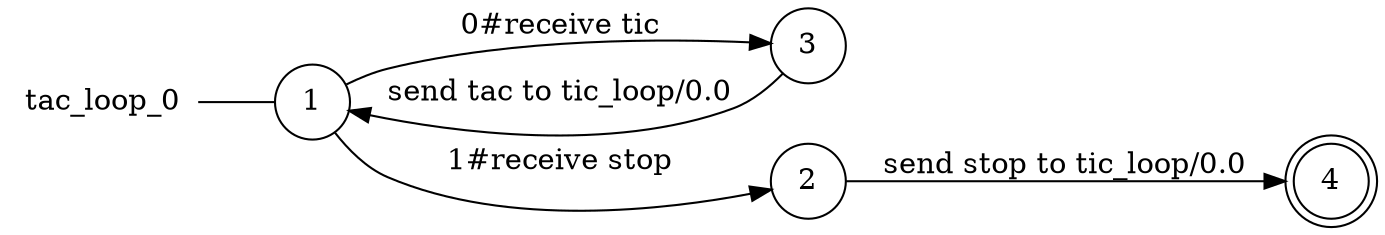 digraph tac_loop_0 {
	rankdir="LR";
	n_0 [label="tac_loop_0", shape="plaintext"];
	n_1 [id="1", shape=circle, label="1"];
	n_0 -> n_1 [arrowhead=none];
	n_2 [id="2", shape=circle, label="3"];
	n_3 [id="4", shape=doublecircle, label="4"];
	n_4 [id="3", shape=circle, label="2"];

	n_4 -> n_3 [id="[$e|2]", label="send stop to tic_loop/0.0"];
	n_1 -> n_4 [id="[$e|3]", label="1#receive stop"];
	n_1 -> n_2 [id="[$e|4]", label="0#receive tic"];
	n_2 -> n_1 [id="[$e|6]", label="send tac to tic_loop/0.0"];
}
